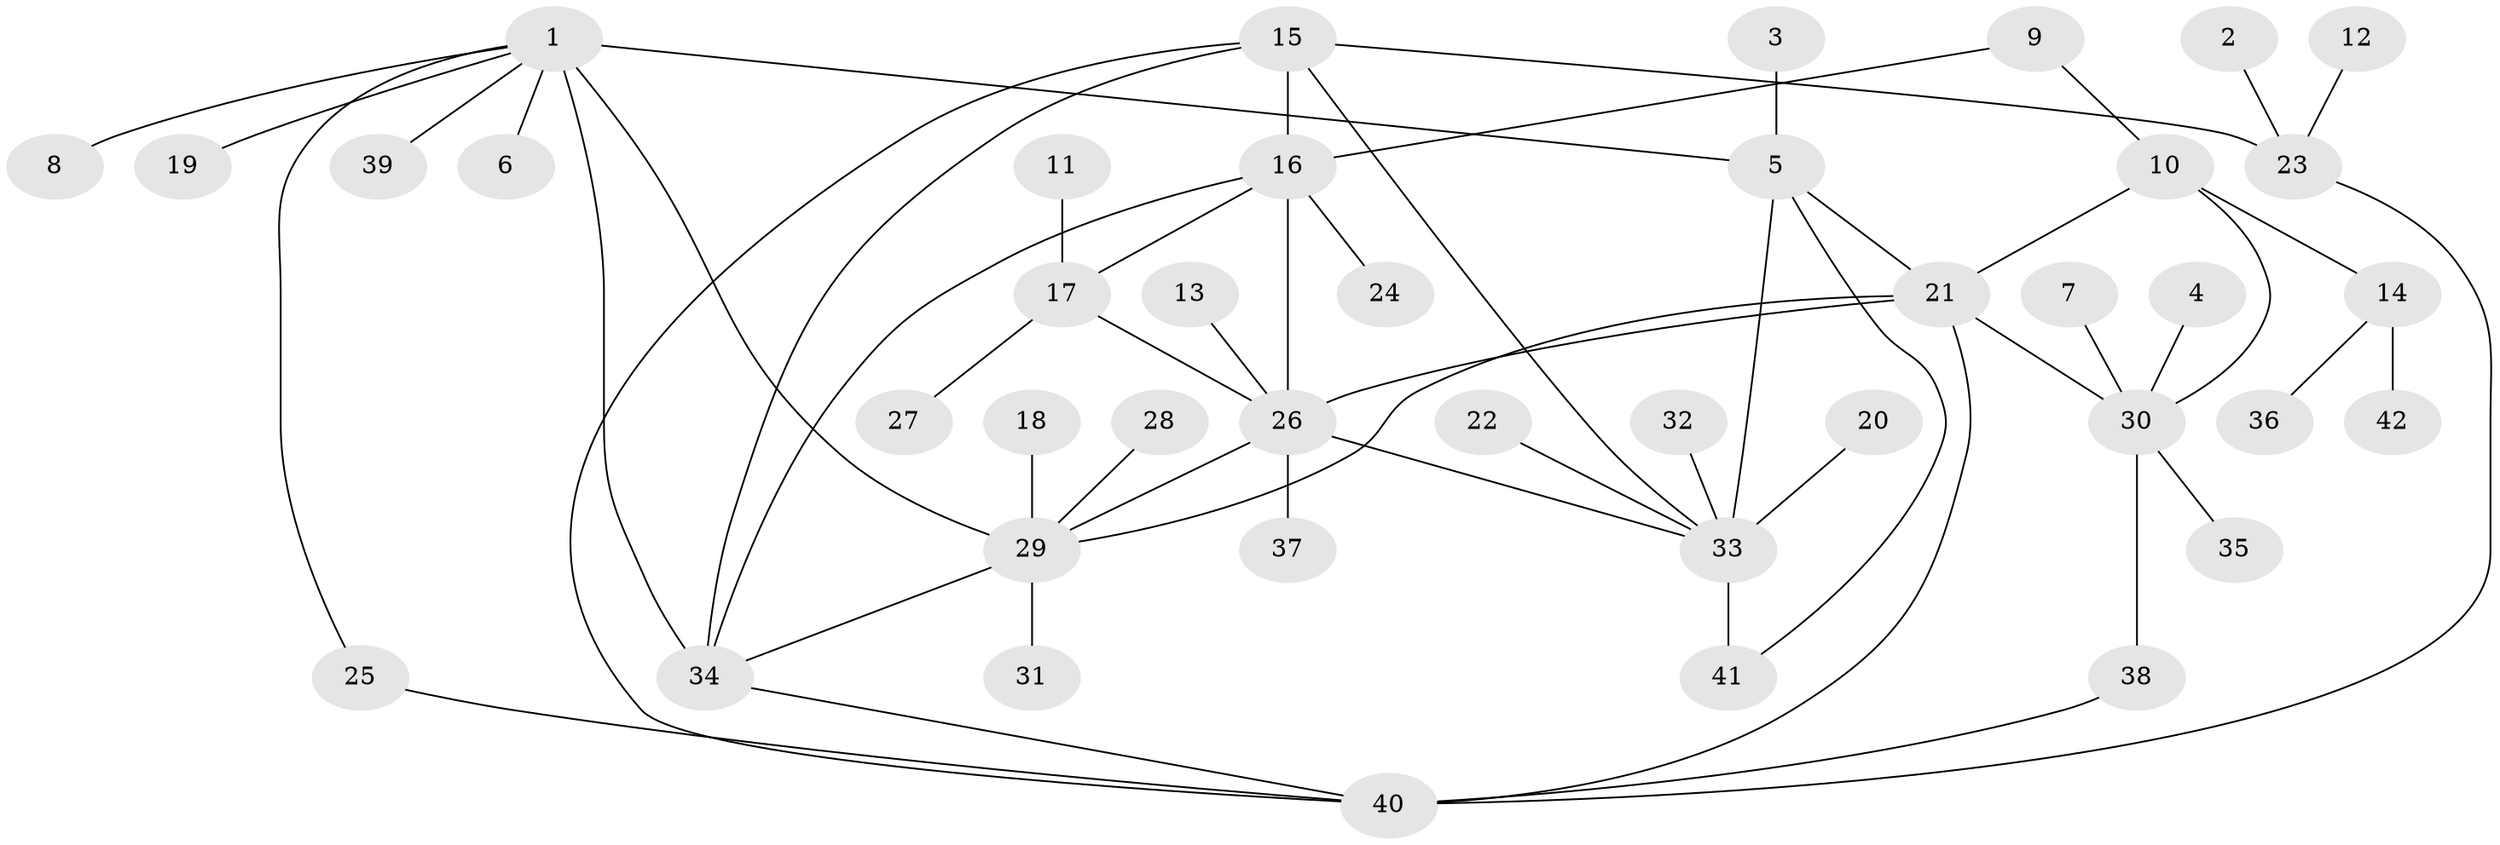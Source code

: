 // original degree distribution, {8: 0.047619047619047616, 3: 0.08333333333333333, 10: 0.023809523809523808, 9: 0.023809523809523808, 6: 0.03571428571428571, 5: 0.03571428571428571, 7: 0.047619047619047616, 1: 0.5952380952380952, 2: 0.10714285714285714}
// Generated by graph-tools (version 1.1) at 2025/02/03/09/25 03:02:39]
// undirected, 42 vertices, 57 edges
graph export_dot {
graph [start="1"]
  node [color=gray90,style=filled];
  1;
  2;
  3;
  4;
  5;
  6;
  7;
  8;
  9;
  10;
  11;
  12;
  13;
  14;
  15;
  16;
  17;
  18;
  19;
  20;
  21;
  22;
  23;
  24;
  25;
  26;
  27;
  28;
  29;
  30;
  31;
  32;
  33;
  34;
  35;
  36;
  37;
  38;
  39;
  40;
  41;
  42;
  1 -- 5 [weight=1.0];
  1 -- 6 [weight=1.0];
  1 -- 8 [weight=1.0];
  1 -- 19 [weight=1.0];
  1 -- 25 [weight=1.0];
  1 -- 29 [weight=2.0];
  1 -- 34 [weight=2.0];
  1 -- 39 [weight=1.0];
  2 -- 23 [weight=1.0];
  3 -- 5 [weight=1.0];
  4 -- 30 [weight=1.0];
  5 -- 21 [weight=1.0];
  5 -- 33 [weight=2.0];
  5 -- 41 [weight=1.0];
  7 -- 30 [weight=1.0];
  9 -- 10 [weight=1.0];
  9 -- 16 [weight=1.0];
  10 -- 14 [weight=1.0];
  10 -- 21 [weight=1.0];
  10 -- 30 [weight=2.0];
  11 -- 17 [weight=1.0];
  12 -- 23 [weight=1.0];
  13 -- 26 [weight=1.0];
  14 -- 36 [weight=1.0];
  14 -- 42 [weight=1.0];
  15 -- 16 [weight=1.0];
  15 -- 23 [weight=2.0];
  15 -- 33 [weight=1.0];
  15 -- 34 [weight=1.0];
  15 -- 40 [weight=2.0];
  16 -- 17 [weight=2.0];
  16 -- 24 [weight=1.0];
  16 -- 26 [weight=2.0];
  16 -- 34 [weight=1.0];
  17 -- 26 [weight=1.0];
  17 -- 27 [weight=1.0];
  18 -- 29 [weight=1.0];
  20 -- 33 [weight=1.0];
  21 -- 26 [weight=1.0];
  21 -- 29 [weight=1.0];
  21 -- 30 [weight=2.0];
  21 -- 40 [weight=2.0];
  22 -- 33 [weight=1.0];
  23 -- 40 [weight=1.0];
  25 -- 40 [weight=1.0];
  26 -- 29 [weight=1.0];
  26 -- 33 [weight=1.0];
  26 -- 37 [weight=1.0];
  28 -- 29 [weight=1.0];
  29 -- 31 [weight=1.0];
  29 -- 34 [weight=1.0];
  30 -- 35 [weight=1.0];
  30 -- 38 [weight=1.0];
  32 -- 33 [weight=1.0];
  33 -- 41 [weight=2.0];
  34 -- 40 [weight=1.0];
  38 -- 40 [weight=1.0];
}
